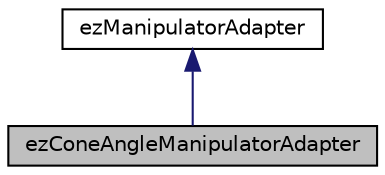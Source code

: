 digraph "ezConeAngleManipulatorAdapter"
{
 // LATEX_PDF_SIZE
  edge [fontname="Helvetica",fontsize="10",labelfontname="Helvetica",labelfontsize="10"];
  node [fontname="Helvetica",fontsize="10",shape=record];
  Node1 [label="ezConeAngleManipulatorAdapter",height=0.2,width=0.4,color="black", fillcolor="grey75", style="filled", fontcolor="black",tooltip=" "];
  Node2 -> Node1 [dir="back",color="midnightblue",fontsize="10",style="solid",fontname="Helvetica"];
  Node2 [label="ezManipulatorAdapter",height=0.2,width=0.4,color="black", fillcolor="white", style="filled",URL="$db/d05/classez_manipulator_adapter.htm",tooltip=" "];
}
